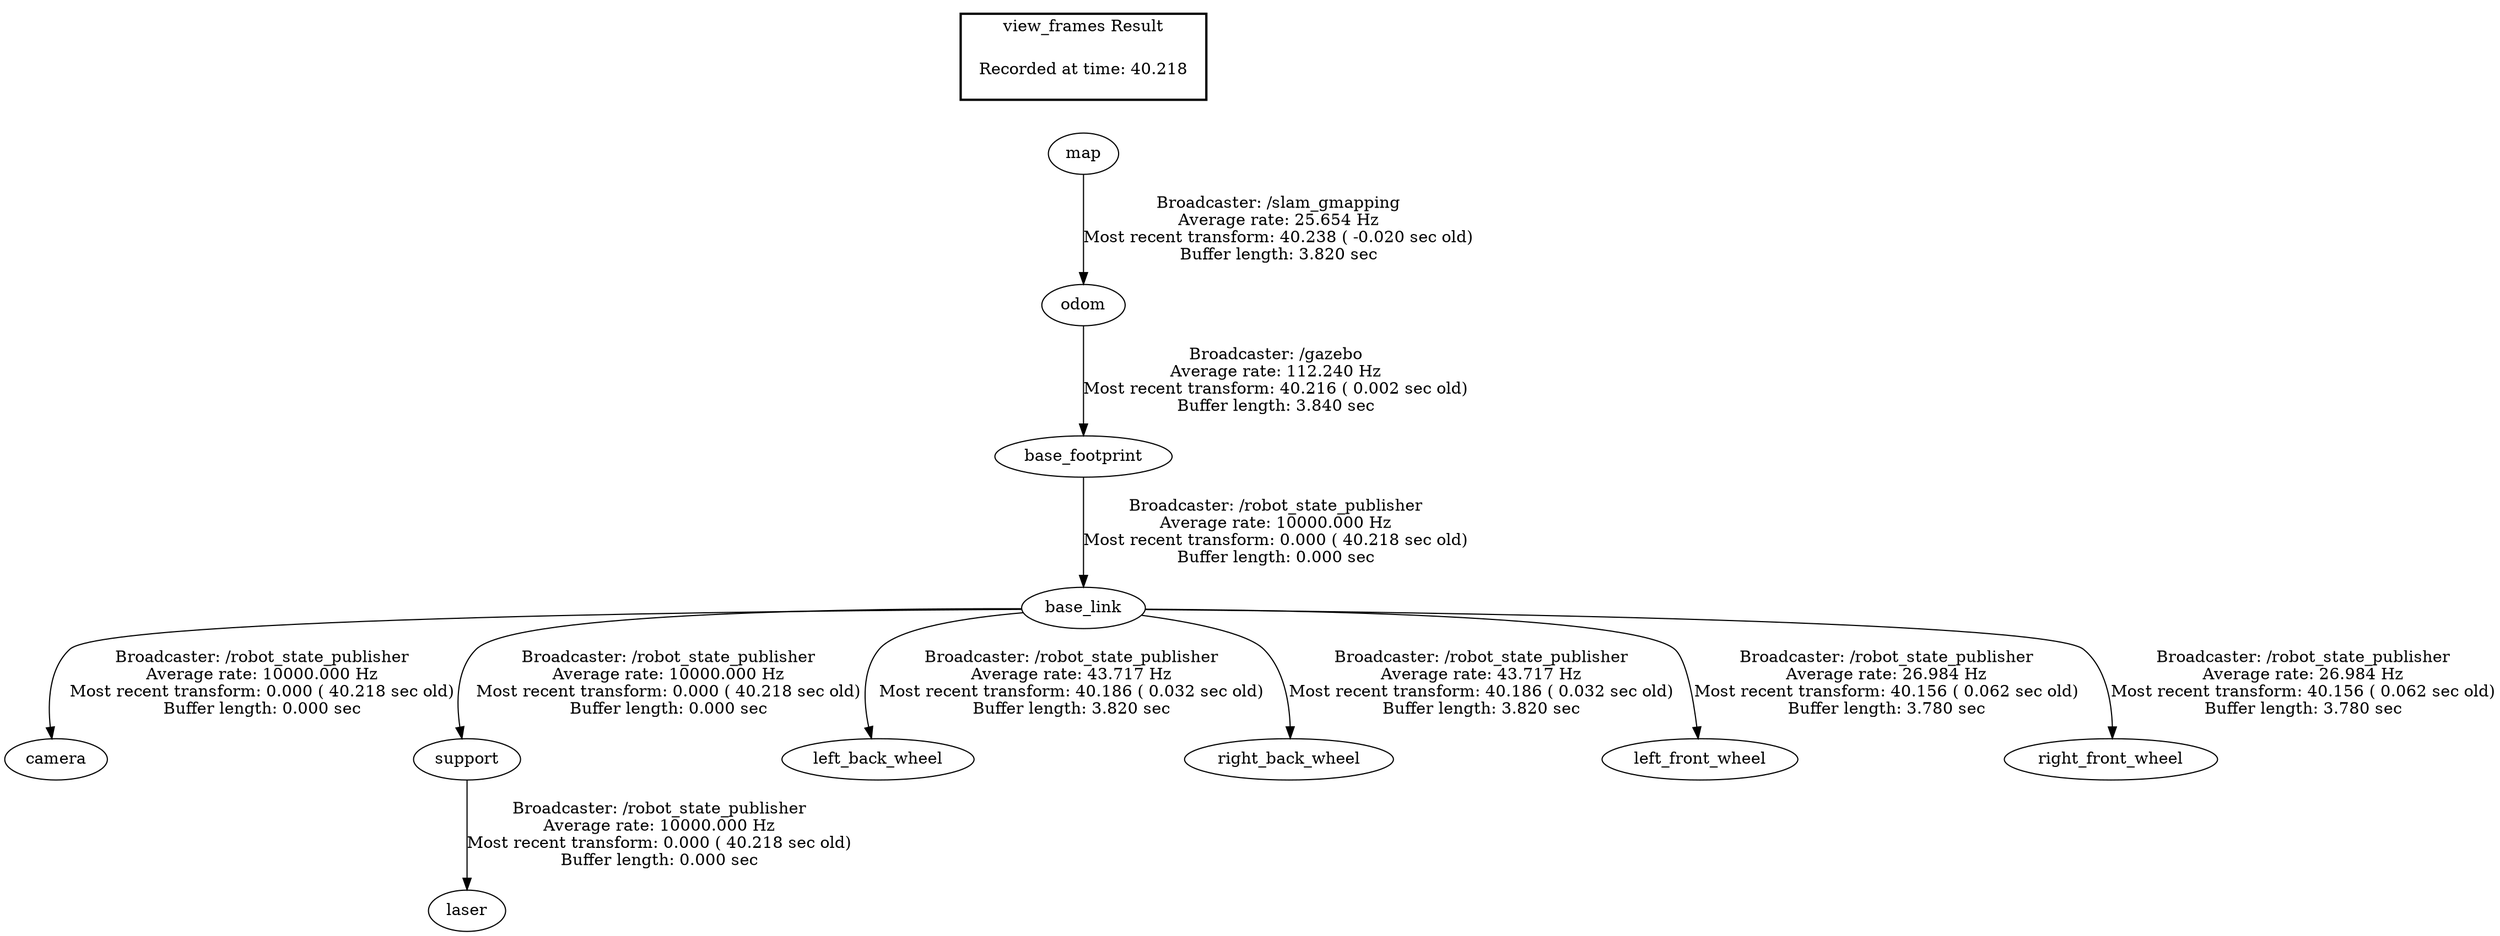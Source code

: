 digraph G {
"base_footprint" -> "base_link"[label="Broadcaster: /robot_state_publisher\nAverage rate: 10000.000 Hz\nMost recent transform: 0.000 ( 40.218 sec old)\nBuffer length: 0.000 sec\n"];
"odom" -> "base_footprint"[label="Broadcaster: /gazebo\nAverage rate: 112.240 Hz\nMost recent transform: 40.216 ( 0.002 sec old)\nBuffer length: 3.840 sec\n"];
"base_link" -> "camera"[label="Broadcaster: /robot_state_publisher\nAverage rate: 10000.000 Hz\nMost recent transform: 0.000 ( 40.218 sec old)\nBuffer length: 0.000 sec\n"];
"support" -> "laser"[label="Broadcaster: /robot_state_publisher\nAverage rate: 10000.000 Hz\nMost recent transform: 0.000 ( 40.218 sec old)\nBuffer length: 0.000 sec\n"];
"base_link" -> "support"[label="Broadcaster: /robot_state_publisher\nAverage rate: 10000.000 Hz\nMost recent transform: 0.000 ( 40.218 sec old)\nBuffer length: 0.000 sec\n"];
"map" -> "odom"[label="Broadcaster: /slam_gmapping\nAverage rate: 25.654 Hz\nMost recent transform: 40.238 ( -0.020 sec old)\nBuffer length: 3.820 sec\n"];
"base_link" -> "left_back_wheel"[label="Broadcaster: /robot_state_publisher\nAverage rate: 43.717 Hz\nMost recent transform: 40.186 ( 0.032 sec old)\nBuffer length: 3.820 sec\n"];
"base_link" -> "right_back_wheel"[label="Broadcaster: /robot_state_publisher\nAverage rate: 43.717 Hz\nMost recent transform: 40.186 ( 0.032 sec old)\nBuffer length: 3.820 sec\n"];
"base_link" -> "left_front_wheel"[label="Broadcaster: /robot_state_publisher\nAverage rate: 26.984 Hz\nMost recent transform: 40.156 ( 0.062 sec old)\nBuffer length: 3.780 sec\n"];
"base_link" -> "right_front_wheel"[label="Broadcaster: /robot_state_publisher\nAverage rate: 26.984 Hz\nMost recent transform: 40.156 ( 0.062 sec old)\nBuffer length: 3.780 sec\n"];
edge [style=invis];
 subgraph cluster_legend { style=bold; color=black; label ="view_frames Result";
"Recorded at time: 40.218"[ shape=plaintext ] ;
 }->"map";
}